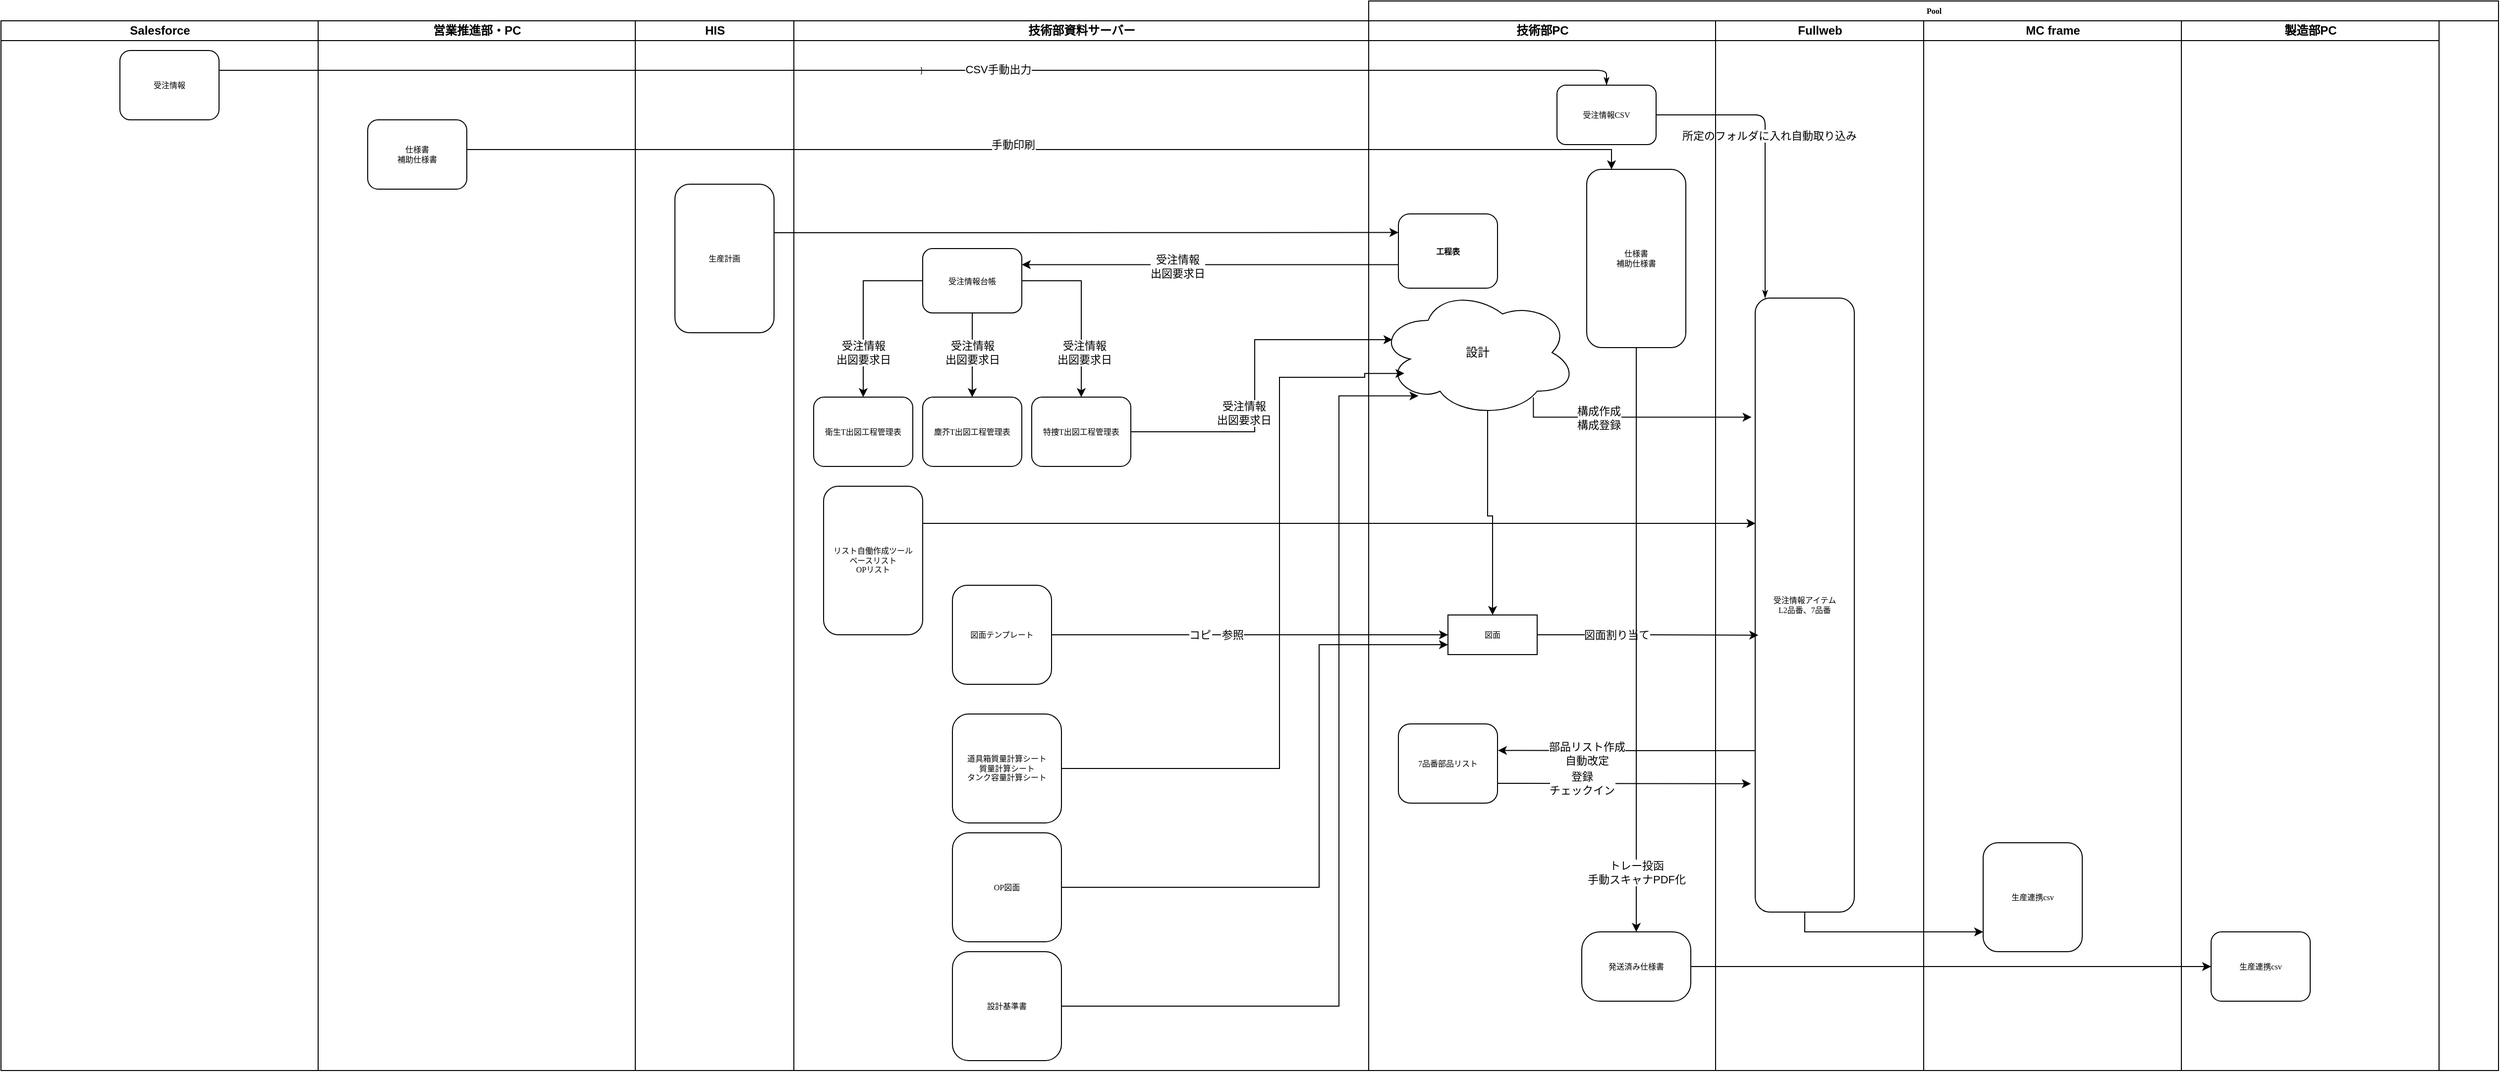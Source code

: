 <mxfile version="13.3.5" type="github" pages="2">
  <diagram name="Page-1" id="74e2e168-ea6b-b213-b513-2b3c1d86103e">
    <mxGraphModel dx="3964" dy="1194" grid="1" gridSize="10" guides="1" tooltips="1" connect="1" arrows="1" fold="1" page="1" pageScale="1" pageWidth="1100" pageHeight="850" background="#ffffff" math="0" shadow="0">
      <root>
        <mxCell id="0" />
        <mxCell id="1" parent="0" />
        <mxCell id="77e6c97f196da883-1" value="Pool" style="swimlane;html=1;childLayout=stackLayout;startSize=20;rounded=0;shadow=0;labelBackgroundColor=none;strokeWidth=1;fontFamily=Verdana;fontSize=8;align=center;" parent="1" vertex="1">
          <mxGeometry x="70" y="40" width="1140" height="1080" as="geometry" />
        </mxCell>
        <mxCell id="77e6c97f196da883-2" value="技術部PC" style="swimlane;html=1;startSize=20;" parent="77e6c97f196da883-1" vertex="1">
          <mxGeometry y="20" width="350" height="1060" as="geometry" />
        </mxCell>
        <mxCell id="Ugqpc6ZwJGnmmXGpq85y-16" style="edgeStyle=orthogonalEdgeStyle;rounded=0;orthogonalLoop=1;jettySize=auto;html=1;entryX=0.5;entryY=0;entryDx=0;entryDy=0;exitX=0.55;exitY=0.95;exitDx=0;exitDy=0;exitPerimeter=0;" edge="1" parent="77e6c97f196da883-2" source="E8Ld2rmWnYgeLToWw6Kh-31" target="E8Ld2rmWnYgeLToWw6Kh-15">
          <mxGeometry relative="1" as="geometry" />
        </mxCell>
        <mxCell id="Ugqpc6ZwJGnmmXGpq85y-26" value="工程表" style="rounded=1;whiteSpace=wrap;html=1;shadow=0;labelBackgroundColor=none;strokeWidth=1;fontFamily=Verdana;fontSize=8;align=center;fontStyle=1" vertex="1" parent="77e6c97f196da883-2">
          <mxGeometry x="30" y="195" width="100" height="75" as="geometry" />
        </mxCell>
        <mxCell id="77e6c97f196da883-17" value="&lt;div&gt;7品番部品リスト&lt;/div&gt;" style="rounded=1;whiteSpace=wrap;html=1;shadow=0;labelBackgroundColor=none;strokeWidth=1;fontFamily=Verdana;fontSize=8;align=center;" parent="77e6c97f196da883-2" vertex="1">
          <mxGeometry x="30" y="710" width="100" height="80" as="geometry" />
        </mxCell>
        <mxCell id="E8Ld2rmWnYgeLToWw6Kh-31" value="設計" style="ellipse;shape=cloud;whiteSpace=wrap;html=1;" parent="77e6c97f196da883-2" vertex="1">
          <mxGeometry x="10" y="270" width="200" height="130" as="geometry" />
        </mxCell>
        <mxCell id="E8Ld2rmWnYgeLToWw6Kh-15" value="図面" style="rounded=1;whiteSpace=wrap;html=1;shadow=0;labelBackgroundColor=none;strokeWidth=1;fontFamily=Verdana;fontSize=8;align=center;arcSize=0;" parent="77e6c97f196da883-2" vertex="1">
          <mxGeometry x="80" y="600" width="90" height="40" as="geometry" />
        </mxCell>
        <mxCell id="77e6c97f196da883-11" value="受注情報CSV" style="rounded=1;whiteSpace=wrap;html=1;shadow=0;labelBackgroundColor=none;strokeWidth=1;fontFamily=Verdana;fontSize=8;align=center;" parent="77e6c97f196da883-2" vertex="1">
          <mxGeometry x="190" y="65" width="100" height="60" as="geometry" />
        </mxCell>
        <mxCell id="77e6c97f196da883-8" value="&lt;div&gt;仕様書&lt;/div&gt;&lt;div&gt;補助仕様書&lt;br&gt;&lt;/div&gt;" style="rounded=1;whiteSpace=wrap;html=1;shadow=0;labelBackgroundColor=none;strokeWidth=1;fontFamily=Verdana;fontSize=8;align=center;" parent="77e6c97f196da883-2" vertex="1">
          <mxGeometry x="220" y="150" width="100" height="180" as="geometry" />
        </mxCell>
        <mxCell id="77e6c97f196da883-27" style="edgeStyle=orthogonalEdgeStyle;rounded=1;html=1;labelBackgroundColor=none;startArrow=none;startFill=0;startSize=5;endArrow=classicThin;endFill=1;endSize=5;jettySize=auto;orthogonalLoop=1;strokeWidth=1;fontFamily=Verdana;fontSize=8" parent="77e6c97f196da883-1" source="77e6c97f196da883-11" target="77e6c97f196da883-9" edge="1">
          <mxGeometry relative="1" as="geometry">
            <Array as="points">
              <mxPoint x="400" y="115" />
            </Array>
          </mxGeometry>
        </mxCell>
        <mxCell id="E8Ld2rmWnYgeLToWw6Kh-10" value="所定のフォルダに入れ自動取り込み" style="edgeLabel;html=1;align=center;verticalAlign=middle;resizable=0;points=[];" parent="77e6c97f196da883-27" vertex="1" connectable="0">
          <mxGeometry x="-0.115" y="4" relative="1" as="geometry">
            <mxPoint as="offset" />
          </mxGeometry>
        </mxCell>
        <mxCell id="77e6c97f196da883-4" value="Fullweb" style="swimlane;html=1;startSize=20;" parent="77e6c97f196da883-1" vertex="1">
          <mxGeometry x="350" y="20" width="210" height="1060" as="geometry" />
        </mxCell>
        <mxCell id="77e6c97f196da883-9" value="&lt;div&gt;受注情報アイテム&lt;/div&gt;&lt;div&gt;L2品番、7品番&lt;/div&gt;" style="rounded=1;whiteSpace=wrap;html=1;shadow=0;labelBackgroundColor=none;strokeWidth=1;fontFamily=Verdana;fontSize=8;align=center;" parent="77e6c97f196da883-4" vertex="1">
          <mxGeometry x="40" y="280" width="100" height="620" as="geometry" />
        </mxCell>
        <mxCell id="E8Ld2rmWnYgeLToWw6Kh-24" value="" style="endArrow=classic;html=1;exitX=1;exitY=0.75;exitDx=0;exitDy=0;entryX=-0.044;entryY=0.791;entryDx=0;entryDy=0;entryPerimeter=0;" parent="77e6c97f196da883-1" source="77e6c97f196da883-17" target="77e6c97f196da883-9" edge="1">
          <mxGeometry width="50" height="50" relative="1" as="geometry">
            <mxPoint x="430" y="420" as="sourcePoint" />
            <mxPoint x="480" y="370" as="targetPoint" />
          </mxGeometry>
        </mxCell>
        <mxCell id="E8Ld2rmWnYgeLToWw6Kh-27" value="&lt;div&gt;登録&lt;/div&gt;&lt;div&gt;チェックイン&lt;/div&gt;" style="edgeLabel;html=1;align=center;verticalAlign=middle;resizable=0;points=[];" parent="E8Ld2rmWnYgeLToWw6Kh-24" vertex="1" connectable="0">
          <mxGeometry x="-0.15" y="3" relative="1" as="geometry">
            <mxPoint x="-23.97" y="2.82" as="offset" />
          </mxGeometry>
        </mxCell>
        <mxCell id="p1iKcBUjnyRXAquPlpA9-4" value="" style="edgeStyle=orthogonalEdgeStyle;rounded=0;orthogonalLoop=1;jettySize=auto;html=1;" parent="77e6c97f196da883-1" source="77e6c97f196da883-9" target="p1iKcBUjnyRXAquPlpA9-3" edge="1">
          <mxGeometry relative="1" as="geometry">
            <Array as="points">
              <mxPoint x="440" y="940" />
            </Array>
          </mxGeometry>
        </mxCell>
        <mxCell id="Ugqpc6ZwJGnmmXGpq85y-49" style="edgeStyle=orthogonalEdgeStyle;rounded=0;orthogonalLoop=1;jettySize=auto;html=1;entryX=0.031;entryY=0.549;entryDx=0;entryDy=0;entryPerimeter=0;" edge="1" parent="77e6c97f196da883-1" source="E8Ld2rmWnYgeLToWw6Kh-15" target="77e6c97f196da883-9">
          <mxGeometry relative="1" as="geometry" />
        </mxCell>
        <mxCell id="Ugqpc6ZwJGnmmXGpq85y-50" value="図面割り当て" style="edgeLabel;html=1;align=center;verticalAlign=middle;resizable=0;points=[];" vertex="1" connectable="0" parent="Ugqpc6ZwJGnmmXGpq85y-49">
          <mxGeometry x="-0.639" y="1" relative="1" as="geometry">
            <mxPoint x="39.44" y="1.01" as="offset" />
          </mxGeometry>
        </mxCell>
        <mxCell id="77e6c97f196da883-6" value="MC frame" style="swimlane;html=1;startSize=20;" parent="77e6c97f196da883-1" vertex="1">
          <mxGeometry x="560" y="20" width="260" height="1060" as="geometry" />
        </mxCell>
        <mxCell id="p1iKcBUjnyRXAquPlpA9-3" value="生産連携csv" style="rounded=1;whiteSpace=wrap;html=1;shadow=0;labelBackgroundColor=none;strokeWidth=1;fontFamily=Verdana;fontSize=8;align=center;" parent="77e6c97f196da883-6" vertex="1">
          <mxGeometry x="60" y="830" width="100" height="110" as="geometry" />
        </mxCell>
        <mxCell id="Ugqpc6ZwJGnmmXGpq85y-51" value="製造部PC" style="swimlane;html=1;startSize=20;" vertex="1" parent="77e6c97f196da883-1">
          <mxGeometry x="820" y="20" width="260" height="1060" as="geometry" />
        </mxCell>
        <mxCell id="Ugqpc6ZwJGnmmXGpq85y-52" value="生産連携csv" style="rounded=1;whiteSpace=wrap;html=1;shadow=0;labelBackgroundColor=none;strokeWidth=1;fontFamily=Verdana;fontSize=8;align=center;" vertex="1" parent="Ugqpc6ZwJGnmmXGpq85y-51">
          <mxGeometry x="30" y="920" width="100" height="70" as="geometry" />
        </mxCell>
        <mxCell id="Ugqpc6ZwJGnmmXGpq85y-54" style="edgeStyle=orthogonalEdgeStyle;rounded=0;orthogonalLoop=1;jettySize=auto;html=1;entryX=1.004;entryY=0.335;entryDx=0;entryDy=0;entryPerimeter=0;" edge="1" parent="77e6c97f196da883-1" source="77e6c97f196da883-9" target="77e6c97f196da883-17">
          <mxGeometry relative="1" as="geometry">
            <Array as="points">
              <mxPoint x="320" y="757" />
              <mxPoint x="320" y="757" />
            </Array>
          </mxGeometry>
        </mxCell>
        <mxCell id="Ugqpc6ZwJGnmmXGpq85y-55" value="&lt;div&gt;部品リスト作成&lt;/div&gt;&lt;div&gt;自動改定&lt;br&gt;&lt;/div&gt;" style="edgeLabel;html=1;align=center;verticalAlign=middle;resizable=0;points=[];" vertex="1" connectable="0" parent="Ugqpc6ZwJGnmmXGpq85y-54">
          <mxGeometry x="-0.312" y="-4" relative="1" as="geometry">
            <mxPoint x="-81.04" y="7.02" as="offset" />
          </mxGeometry>
        </mxCell>
        <mxCell id="Ugqpc6ZwJGnmmXGpq85y-56" style="edgeStyle=orthogonalEdgeStyle;rounded=0;orthogonalLoop=1;jettySize=auto;html=1;entryX=-0.037;entryY=0.194;entryDx=0;entryDy=0;entryPerimeter=0;exitX=0.781;exitY=0.848;exitDx=0;exitDy=0;exitPerimeter=0;" edge="1" parent="77e6c97f196da883-1" source="E8Ld2rmWnYgeLToWw6Kh-31" target="77e6c97f196da883-9">
          <mxGeometry relative="1" as="geometry">
            <Array as="points">
              <mxPoint x="166" y="420" />
            </Array>
          </mxGeometry>
        </mxCell>
        <mxCell id="Ugqpc6ZwJGnmmXGpq85y-57" value="&lt;div&gt;構成作成&lt;/div&gt;&lt;div&gt;構成登録&lt;/div&gt;" style="edgeLabel;html=1;align=center;verticalAlign=middle;resizable=0;points=[];" vertex="1" connectable="0" parent="Ugqpc6ZwJGnmmXGpq85y-56">
          <mxGeometry x="-0.287" relative="1" as="geometry">
            <mxPoint as="offset" />
          </mxGeometry>
        </mxCell>
        <mxCell id="D857qXIC6jP6g0GyQBFi-2" value="技術部資料サーバー" style="swimlane;html=1;startSize=20;" parent="1" vertex="1">
          <mxGeometry x="-510" y="60" width="580" height="1060" as="geometry" />
        </mxCell>
        <mxCell id="D857qXIC6jP6g0GyQBFi-21" value="道具箱質量計算シート&lt;br&gt;質量計算シート&lt;br&gt;タンク容量計算シート&lt;br&gt;" style="rounded=1;whiteSpace=wrap;html=1;shadow=0;labelBackgroundColor=none;strokeWidth=1;fontFamily=Verdana;fontSize=8;align=center;direction=west;" parent="D857qXIC6jP6g0GyQBFi-2" vertex="1">
          <mxGeometry x="160" y="700" width="110" height="110" as="geometry" />
        </mxCell>
        <mxCell id="E8Ld2rmWnYgeLToWw6Kh-28" value="&lt;div&gt;リスト自働作成ツール&lt;/div&gt;&lt;div&gt;ベースリスト&lt;/div&gt;&lt;div&gt;OPリスト&lt;br&gt;&lt;/div&gt;" style="rounded=1;whiteSpace=wrap;html=1;shadow=0;labelBackgroundColor=none;strokeWidth=1;fontFamily=Verdana;fontSize=8;align=center;" parent="D857qXIC6jP6g0GyQBFi-2" vertex="1">
          <mxGeometry x="30" y="470" width="100" height="150" as="geometry" />
        </mxCell>
        <mxCell id="D857qXIC6jP6g0GyQBFi-19" value="図面テンプレート" style="rounded=1;whiteSpace=wrap;html=1;shadow=0;labelBackgroundColor=none;strokeWidth=1;fontFamily=Verdana;fontSize=8;align=center;" parent="D857qXIC6jP6g0GyQBFi-2" vertex="1">
          <mxGeometry x="160" y="570" width="100" height="100" as="geometry" />
        </mxCell>
        <mxCell id="Ugqpc6ZwJGnmmXGpq85y-24" value="衛生T出図工程管理表" style="rounded=1;whiteSpace=wrap;html=1;shadow=0;labelBackgroundColor=none;strokeWidth=1;fontFamily=Verdana;fontSize=8;align=center;" vertex="1" parent="D857qXIC6jP6g0GyQBFi-2">
          <mxGeometry x="20" y="380" width="100" height="70" as="geometry" />
        </mxCell>
        <mxCell id="Ugqpc6ZwJGnmmXGpq85y-29" value="塵芥T出図工程管理表" style="rounded=1;whiteSpace=wrap;html=1;shadow=0;labelBackgroundColor=none;strokeWidth=1;fontFamily=Verdana;fontSize=8;align=center;fontStyle=0" vertex="1" parent="D857qXIC6jP6g0GyQBFi-2">
          <mxGeometry x="130" y="380" width="100" height="70" as="geometry" />
        </mxCell>
        <mxCell id="Ugqpc6ZwJGnmmXGpq85y-37" style="edgeStyle=orthogonalEdgeStyle;rounded=0;orthogonalLoop=1;jettySize=auto;html=1;entryX=0.5;entryY=0;entryDx=0;entryDy=0;" edge="1" parent="D857qXIC6jP6g0GyQBFi-2" source="Ugqpc6ZwJGnmmXGpq85y-32" target="Ugqpc6ZwJGnmmXGpq85y-24">
          <mxGeometry relative="1" as="geometry" />
        </mxCell>
        <mxCell id="Ugqpc6ZwJGnmmXGpq85y-40" value="受注情報&lt;br&gt;&lt;div&gt;出図要求日&lt;/div&gt;" style="edgeLabel;html=1;align=center;verticalAlign=middle;resizable=0;points=[];" vertex="1" connectable="0" parent="Ugqpc6ZwJGnmmXGpq85y-37">
          <mxGeometry x="-0.375" y="31" relative="1" as="geometry">
            <mxPoint x="-4.29" y="41.43" as="offset" />
          </mxGeometry>
        </mxCell>
        <mxCell id="Ugqpc6ZwJGnmmXGpq85y-38" style="edgeStyle=orthogonalEdgeStyle;rounded=0;orthogonalLoop=1;jettySize=auto;html=1;entryX=0.5;entryY=0;entryDx=0;entryDy=0;" edge="1" parent="D857qXIC6jP6g0GyQBFi-2" source="Ugqpc6ZwJGnmmXGpq85y-32" target="Ugqpc6ZwJGnmmXGpq85y-29">
          <mxGeometry relative="1" as="geometry" />
        </mxCell>
        <mxCell id="Ugqpc6ZwJGnmmXGpq85y-42" value="受注情報&lt;br&gt;&lt;div&gt;出図要求日&lt;/div&gt;" style="edgeLabel;html=1;align=center;verticalAlign=middle;resizable=0;points=[];" vertex="1" connectable="0" parent="Ugqpc6ZwJGnmmXGpq85y-38">
          <mxGeometry x="0.276" y="1" relative="1" as="geometry">
            <mxPoint x="-1" y="-14.48" as="offset" />
          </mxGeometry>
        </mxCell>
        <mxCell id="Ugqpc6ZwJGnmmXGpq85y-39" style="edgeStyle=orthogonalEdgeStyle;rounded=0;orthogonalLoop=1;jettySize=auto;html=1;entryX=0.5;entryY=0;entryDx=0;entryDy=0;" edge="1" parent="D857qXIC6jP6g0GyQBFi-2" source="Ugqpc6ZwJGnmmXGpq85y-32" target="Ugqpc6ZwJGnmmXGpq85y-35">
          <mxGeometry relative="1" as="geometry" />
        </mxCell>
        <mxCell id="Ugqpc6ZwJGnmmXGpq85y-41" value="受注情報&lt;br&gt;&lt;div&gt;出図要求日&lt;/div&gt;" style="edgeLabel;html=1;align=center;verticalAlign=middle;resizable=0;points=[];" vertex="1" connectable="0" parent="Ugqpc6ZwJGnmmXGpq85y-39">
          <mxGeometry x="0.504" y="3" relative="1" as="geometry">
            <mxPoint y="-1.31" as="offset" />
          </mxGeometry>
        </mxCell>
        <mxCell id="Ugqpc6ZwJGnmmXGpq85y-32" value="受注情報台帳" style="rounded=1;whiteSpace=wrap;html=1;shadow=0;labelBackgroundColor=none;strokeWidth=1;fontFamily=Verdana;fontSize=8;align=center;" vertex="1" parent="D857qXIC6jP6g0GyQBFi-2">
          <mxGeometry x="130" y="230" width="100" height="65" as="geometry" />
        </mxCell>
        <mxCell id="Ugqpc6ZwJGnmmXGpq85y-35" value="特捜T出図工程管理表" style="rounded=1;whiteSpace=wrap;html=1;shadow=0;labelBackgroundColor=none;strokeWidth=1;fontFamily=Verdana;fontSize=8;align=center;fontStyle=0" vertex="1" parent="D857qXIC6jP6g0GyQBFi-2">
          <mxGeometry x="240" y="380" width="100" height="70" as="geometry" />
        </mxCell>
        <mxCell id="Ugqpc6ZwJGnmmXGpq85y-47" value="OP図面" style="rounded=1;whiteSpace=wrap;html=1;shadow=0;labelBackgroundColor=none;strokeWidth=1;fontFamily=Verdana;fontSize=8;align=center;direction=west;" vertex="1" parent="D857qXIC6jP6g0GyQBFi-2">
          <mxGeometry x="160" y="820" width="110" height="110" as="geometry" />
        </mxCell>
        <mxCell id="Ugqpc6ZwJGnmmXGpq85y-58" value="設計基準書" style="rounded=1;whiteSpace=wrap;html=1;shadow=0;labelBackgroundColor=none;strokeWidth=1;fontFamily=Verdana;fontSize=8;align=center;direction=west;" vertex="1" parent="D857qXIC6jP6g0GyQBFi-2">
          <mxGeometry x="160" y="940" width="110" height="110" as="geometry" />
        </mxCell>
        <mxCell id="D857qXIC6jP6g0GyQBFi-7" value="" style="endArrow=classic;html=1;entryX=0.003;entryY=0.367;entryDx=0;entryDy=0;exitX=1;exitY=0.25;exitDx=0;exitDy=0;entryPerimeter=0;" parent="1" source="E8Ld2rmWnYgeLToWw6Kh-28" target="77e6c97f196da883-9" edge="1">
          <mxGeometry width="50" height="50" relative="1" as="geometry">
            <mxPoint x="30" y="534" as="sourcePoint" />
            <mxPoint x="370" y="550" as="targetPoint" />
          </mxGeometry>
        </mxCell>
        <mxCell id="D857qXIC6jP6g0GyQBFi-26" value="" style="edgeStyle=orthogonalEdgeStyle;rounded=0;orthogonalLoop=1;jettySize=auto;html=1;entryX=0;entryY=0.5;entryDx=0;entryDy=0;" parent="1" source="D857qXIC6jP6g0GyQBFi-19" target="E8Ld2rmWnYgeLToWw6Kh-15" edge="1">
          <mxGeometry relative="1" as="geometry">
            <mxPoint x="150" y="670" as="targetPoint" />
            <Array as="points">
              <mxPoint x="50" y="680" />
              <mxPoint x="50" y="680" />
            </Array>
          </mxGeometry>
        </mxCell>
        <mxCell id="D857qXIC6jP6g0GyQBFi-28" value="コピー参照" style="edgeLabel;html=1;align=center;verticalAlign=middle;resizable=0;points=[];" parent="D857qXIC6jP6g0GyQBFi-26" vertex="1" connectable="0">
          <mxGeometry x="-0.74" y="1" relative="1" as="geometry">
            <mxPoint x="114" y="1" as="offset" />
          </mxGeometry>
        </mxCell>
        <mxCell id="D857qXIC6jP6g0GyQBFi-29" style="edgeStyle=orthogonalEdgeStyle;rounded=0;orthogonalLoop=1;jettySize=auto;html=1;entryX=0.13;entryY=0.662;entryDx=0;entryDy=0;entryPerimeter=0;" parent="1" source="D857qXIC6jP6g0GyQBFi-21" edge="1" target="E8Ld2rmWnYgeLToWw6Kh-31">
          <mxGeometry relative="1" as="geometry">
            <mxPoint x="50" y="420" as="targetPoint" />
            <Array as="points">
              <mxPoint x="-20" y="815" />
              <mxPoint x="-20" y="420" />
              <mxPoint x="66" y="420" />
            </Array>
          </mxGeometry>
        </mxCell>
        <mxCell id="77e6c97f196da883-7" value="HIS" style="swimlane;html=1;startSize=20;" parent="1" vertex="1">
          <mxGeometry x="-670" y="60" width="160" height="1060" as="geometry" />
        </mxCell>
        <mxCell id="Ugqpc6ZwJGnmmXGpq85y-2" value="生産計画" style="rounded=1;whiteSpace=wrap;html=1;shadow=0;labelBackgroundColor=none;strokeWidth=1;fontFamily=Verdana;fontSize=8;align=center;" vertex="1" parent="77e6c97f196da883-7">
          <mxGeometry x="40" y="165" width="100" height="150" as="geometry" />
        </mxCell>
        <mxCell id="Ugqpc6ZwJGnmmXGpq85y-3" style="edgeStyle=orthogonalEdgeStyle;rounded=0;orthogonalLoop=1;jettySize=auto;html=1;exitX=0;exitY=0.5;exitDx=0;exitDy=0;entryX=1;entryY=0.25;entryDx=0;entryDy=0;" edge="1" parent="1" source="Ugqpc6ZwJGnmmXGpq85y-26" target="Ugqpc6ZwJGnmmXGpq85y-32">
          <mxGeometry relative="1" as="geometry">
            <mxPoint x="-280" y="340" as="targetPoint" />
            <Array as="points">
              <mxPoint x="100" y="306" />
            </Array>
          </mxGeometry>
        </mxCell>
        <mxCell id="Ugqpc6ZwJGnmmXGpq85y-4" value="&lt;div&gt;受注情報&lt;/div&gt;&lt;div&gt;出図要求日&lt;br&gt;&lt;/div&gt;" style="edgeLabel;html=1;align=center;verticalAlign=middle;resizable=0;points=[];" vertex="1" connectable="0" parent="Ugqpc6ZwJGnmmXGpq85y-3">
          <mxGeometry x="0.207" y="1" relative="1" as="geometry">
            <mxPoint as="offset" />
          </mxGeometry>
        </mxCell>
        <mxCell id="77e6c97f196da883-26" value="]" style="edgeStyle=orthogonalEdgeStyle;rounded=1;html=1;labelBackgroundColor=none;startArrow=none;startFill=0;startSize=5;endArrow=classicThin;endFill=1;endSize=5;jettySize=auto;orthogonalLoop=1;strokeWidth=1;fontFamily=Verdana;fontSize=8" parent="1" source="Ugqpc6ZwJGnmmXGpq85y-13" target="77e6c97f196da883-11" edge="1">
          <mxGeometry relative="1" as="geometry">
            <Array as="points">
              <mxPoint x="310" y="110" />
            </Array>
          </mxGeometry>
        </mxCell>
        <mxCell id="Ugqpc6ZwJGnmmXGpq85y-15" value="CSV手動出力" style="edgeLabel;html=1;align=center;verticalAlign=middle;resizable=0;points=[];" vertex="1" connectable="0" parent="77e6c97f196da883-26">
          <mxGeometry x="0.11" y="1" relative="1" as="geometry">
            <mxPoint as="offset" />
          </mxGeometry>
        </mxCell>
        <mxCell id="Ugqpc6ZwJGnmmXGpq85y-20" value="Salesforce" style="swimlane;html=1;startSize=20;" vertex="1" parent="1">
          <mxGeometry x="-1310" y="60" width="320" height="1060" as="geometry" />
        </mxCell>
        <mxCell id="Ugqpc6ZwJGnmmXGpq85y-13" value="受注情報" style="rounded=1;whiteSpace=wrap;html=1;shadow=0;labelBackgroundColor=none;strokeWidth=1;fontFamily=Verdana;fontSize=8;align=center;" vertex="1" parent="Ugqpc6ZwJGnmmXGpq85y-20">
          <mxGeometry x="120" y="30" width="100" height="70" as="geometry" />
        </mxCell>
        <mxCell id="77e6c97f196da883-3" value="営業推進部・PC" style="swimlane;html=1;startSize=20;" parent="1" vertex="1">
          <mxGeometry x="-990" y="60" width="320" height="1060" as="geometry" />
        </mxCell>
        <mxCell id="Ugqpc6ZwJGnmmXGpq85y-21" value="&lt;div&gt;仕様書&lt;/div&gt;&lt;div&gt;補助仕様書&lt;br&gt;&lt;/div&gt;" style="rounded=1;whiteSpace=wrap;html=1;shadow=0;labelBackgroundColor=none;strokeWidth=1;fontFamily=Verdana;fontSize=8;align=center;" vertex="1" parent="77e6c97f196da883-3">
          <mxGeometry x="50" y="100" width="100" height="70" as="geometry" />
        </mxCell>
        <mxCell id="Ugqpc6ZwJGnmmXGpq85y-22" style="edgeStyle=orthogonalEdgeStyle;rounded=0;orthogonalLoop=1;jettySize=auto;html=1;entryX=0.25;entryY=0;entryDx=0;entryDy=0;" edge="1" parent="1" source="Ugqpc6ZwJGnmmXGpq85y-21" target="77e6c97f196da883-8">
          <mxGeometry relative="1" as="geometry">
            <Array as="points">
              <mxPoint x="315" y="190" />
            </Array>
          </mxGeometry>
        </mxCell>
        <mxCell id="Ugqpc6ZwJGnmmXGpq85y-23" value="手動印刷" style="edgeLabel;html=1;align=center;verticalAlign=middle;resizable=0;points=[];" vertex="1" connectable="0" parent="Ugqpc6ZwJGnmmXGpq85y-22">
          <mxGeometry x="-0.229" y="6" relative="1" as="geometry">
            <mxPoint x="98" y="1" as="offset" />
          </mxGeometry>
        </mxCell>
        <mxCell id="Ugqpc6ZwJGnmmXGpq85y-53" style="edgeStyle=orthogonalEdgeStyle;rounded=0;orthogonalLoop=1;jettySize=auto;html=1;" edge="1" parent="1" source="p1iKcBUjnyRXAquPlpA9-5" target="Ugqpc6ZwJGnmmXGpq85y-52">
          <mxGeometry relative="1" as="geometry" />
        </mxCell>
        <mxCell id="p1iKcBUjnyRXAquPlpA9-5" value="発送済み仕様書&lt;br&gt;" style="rounded=1;whiteSpace=wrap;html=1;shadow=0;labelBackgroundColor=none;strokeWidth=1;fontFamily=Verdana;fontSize=8;align=center;arcSize=26;" parent="1" vertex="1">
          <mxGeometry x="285" y="980" width="110" height="70" as="geometry" />
        </mxCell>
        <mxCell id="Ugqpc6ZwJGnmmXGpq85y-30" style="edgeStyle=orthogonalEdgeStyle;rounded=0;orthogonalLoop=1;jettySize=auto;html=1;entryX=0.5;entryY=0;entryDx=0;entryDy=0;" edge="1" parent="1" source="77e6c97f196da883-8" target="p1iKcBUjnyRXAquPlpA9-5">
          <mxGeometry relative="1" as="geometry" />
        </mxCell>
        <mxCell id="Ugqpc6ZwJGnmmXGpq85y-31" value="&lt;div&gt;トレー投函&lt;/div&gt;&lt;div&gt;手動スキャナPDF化&lt;br&gt;&lt;/div&gt;" style="edgeLabel;html=1;align=center;verticalAlign=middle;resizable=0;points=[];" vertex="1" connectable="0" parent="Ugqpc6ZwJGnmmXGpq85y-30">
          <mxGeometry x="-0.263" y="4" relative="1" as="geometry">
            <mxPoint x="-4" y="312" as="offset" />
          </mxGeometry>
        </mxCell>
        <mxCell id="Ugqpc6ZwJGnmmXGpq85y-36" style="edgeStyle=orthogonalEdgeStyle;rounded=0;orthogonalLoop=1;jettySize=auto;html=1;entryX=0;entryY=0.25;entryDx=0;entryDy=0;" edge="1" parent="1" source="Ugqpc6ZwJGnmmXGpq85y-2" target="Ugqpc6ZwJGnmmXGpq85y-26">
          <mxGeometry relative="1" as="geometry">
            <Array as="points">
              <mxPoint x="-360" y="274" />
              <mxPoint x="-360" y="274" />
            </Array>
          </mxGeometry>
        </mxCell>
        <mxCell id="Ugqpc6ZwJGnmmXGpq85y-45" style="edgeStyle=orthogonalEdgeStyle;rounded=0;orthogonalLoop=1;jettySize=auto;html=1;entryX=0.07;entryY=0.4;entryDx=0;entryDy=0;entryPerimeter=0;" edge="1" parent="1" source="Ugqpc6ZwJGnmmXGpq85y-35" target="E8Ld2rmWnYgeLToWw6Kh-31">
          <mxGeometry relative="1" as="geometry" />
        </mxCell>
        <mxCell id="Ugqpc6ZwJGnmmXGpq85y-46" value="&lt;div&gt;受注情報&lt;/div&gt;&lt;div&gt;出図要求日&lt;br&gt;&lt;/div&gt;" style="edgeLabel;html=1;align=center;verticalAlign=middle;resizable=0;points=[];" vertex="1" connectable="0" parent="Ugqpc6ZwJGnmmXGpq85y-45">
          <mxGeometry x="-0.363" y="19" relative="1" as="geometry">
            <mxPoint as="offset" />
          </mxGeometry>
        </mxCell>
        <mxCell id="Ugqpc6ZwJGnmmXGpq85y-48" style="edgeStyle=orthogonalEdgeStyle;rounded=0;orthogonalLoop=1;jettySize=auto;html=1;entryX=0;entryY=0.75;entryDx=0;entryDy=0;" edge="1" parent="1" source="Ugqpc6ZwJGnmmXGpq85y-47" target="E8Ld2rmWnYgeLToWw6Kh-15">
          <mxGeometry relative="1" as="geometry">
            <Array as="points">
              <mxPoint x="20" y="935" />
              <mxPoint x="20" y="690" />
            </Array>
          </mxGeometry>
        </mxCell>
        <mxCell id="Ugqpc6ZwJGnmmXGpq85y-59" style="edgeStyle=orthogonalEdgeStyle;rounded=0;orthogonalLoop=1;jettySize=auto;html=1;entryX=0.201;entryY=0.837;entryDx=0;entryDy=0;entryPerimeter=0;" edge="1" parent="1" source="Ugqpc6ZwJGnmmXGpq85y-58" target="E8Ld2rmWnYgeLToWw6Kh-31">
          <mxGeometry relative="1" as="geometry">
            <Array as="points">
              <mxPoint x="40" y="1055" />
              <mxPoint x="40" y="439" />
            </Array>
          </mxGeometry>
        </mxCell>
      </root>
    </mxGraphModel>
  </diagram>
  <diagram id="W3ZEdUbSjzD64EZ-ZzmH" name="Page-2">
    
    <mxGraphModel dx="380" dy="503" grid="1" gridSize="10" guides="1" tooltips="1" connect="1" arrows="1" fold="1" page="1" pageScale="1" pageWidth="827" pageHeight="1169" math="0" shadow="0">
      
      <root>
        
        <mxCell id="WbjMgv4M7i0UafWP87rY-0" />
        
        <mxCell id="WbjMgv4M7i0UafWP87rY-1" parent="WbjMgv4M7i0UafWP87rY-0" />
        
      </root>
      
    </mxGraphModel>
    
  </diagram>
</mxfile>
